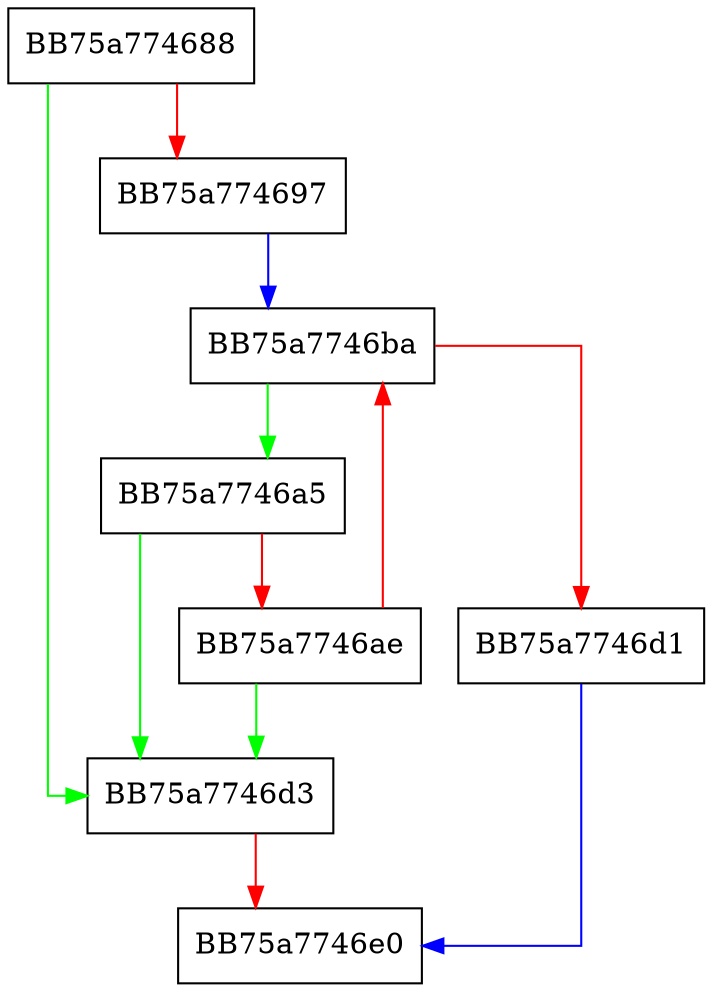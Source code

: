 digraph _malloc_base {
  node [shape="box"];
  graph [splines=ortho];
  BB75a774688 -> BB75a7746d3 [color="green"];
  BB75a774688 -> BB75a774697 [color="red"];
  BB75a774697 -> BB75a7746ba [color="blue"];
  BB75a7746a5 -> BB75a7746d3 [color="green"];
  BB75a7746a5 -> BB75a7746ae [color="red"];
  BB75a7746ae -> BB75a7746d3 [color="green"];
  BB75a7746ae -> BB75a7746ba [color="red"];
  BB75a7746ba -> BB75a7746a5 [color="green"];
  BB75a7746ba -> BB75a7746d1 [color="red"];
  BB75a7746d1 -> BB75a7746e0 [color="blue"];
  BB75a7746d3 -> BB75a7746e0 [color="red"];
}
